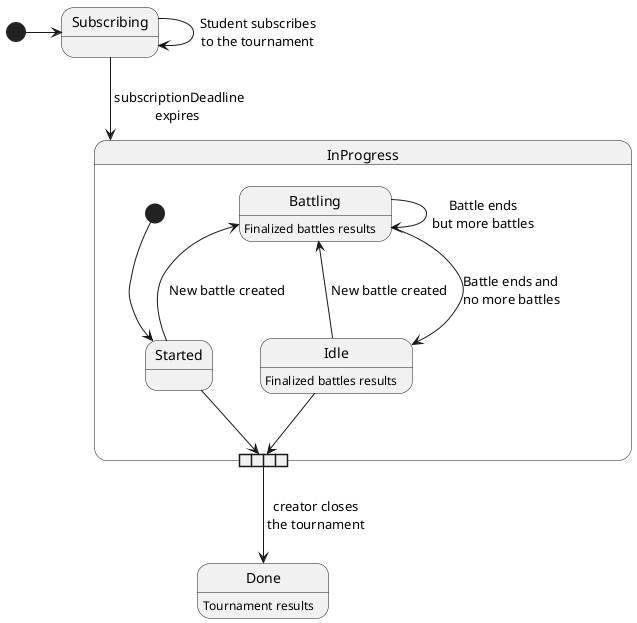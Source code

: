 @startuml Tournament State

[*] -> Subscribing
Subscribing --> InProgress : <U+00A0>subscriptionDeadline\nexpires
Subscribing -> Subscribing : Student subscribes\nto the tournament

state InProgress {
   [*] --> Started

   Battling <-- Started  : <U+00A0>New battle created
   Battling <-- Idle : <U+00A0>New battle created
   Idle : Finalized battles results

   Battling -> Battling : Battle ends\nbut more battles
   Battling --> Idle : Battle ends and\t\nno more battles\t
   Battling -[hidden]-> Started
   Battling : Finalized battles results

   state "<U+00A0>" as inProgressExit <<expansionOutput>>
   Idle --> inProgressExit
   Started --> inProgressExit
}

inProgressExit --> Done : <U+00A0>creator closes\n<U+00A0>the tournament
Done : Tournament results

@enduml